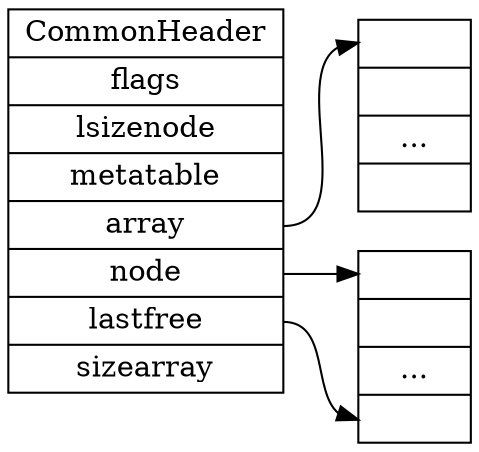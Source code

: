 digraph Table
{
rankdir = LR;
node[shape = record];

table[label = "CommonHeader | flags | lsizenode | metatable | <array> array | <hash> node | <lastfree> lastfree | sizearray"];

array[label = "<head> | | ... |"];

hash[label = "<head> | | ... | <tail>"];

table:array -> array:head;
table:hash -> hash:head;
table:lastfree -> hash:tail;
}
